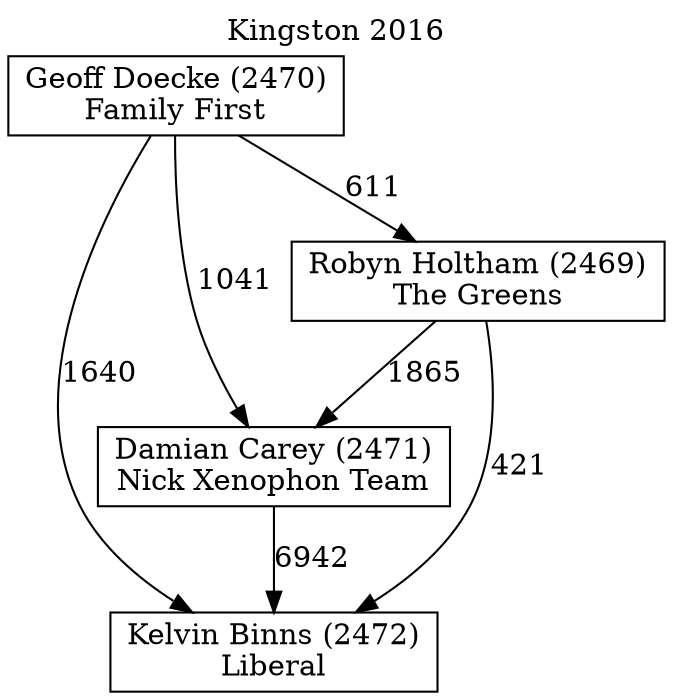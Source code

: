 // House preference flow
digraph "Kelvin Binns (2472)_Kingston_2016" {
	graph [label="Kingston 2016" labelloc=t mclimit=10]
	node [shape=box]
	"Kelvin Binns (2472)" [label="Kelvin Binns (2472)
Liberal"]
	"Damian Carey (2471)" [label="Damian Carey (2471)
Nick Xenophon Team"]
	"Robyn Holtham (2469)" [label="Robyn Holtham (2469)
The Greens"]
	"Geoff Doecke (2470)" [label="Geoff Doecke (2470)
Family First"]
	"Damian Carey (2471)" -> "Kelvin Binns (2472)" [label=6942]
	"Robyn Holtham (2469)" -> "Damian Carey (2471)" [label=1865]
	"Geoff Doecke (2470)" -> "Robyn Holtham (2469)" [label=611]
	"Robyn Holtham (2469)" -> "Kelvin Binns (2472)" [label=421]
	"Geoff Doecke (2470)" -> "Kelvin Binns (2472)" [label=1640]
	"Geoff Doecke (2470)" -> "Damian Carey (2471)" [label=1041]
}
